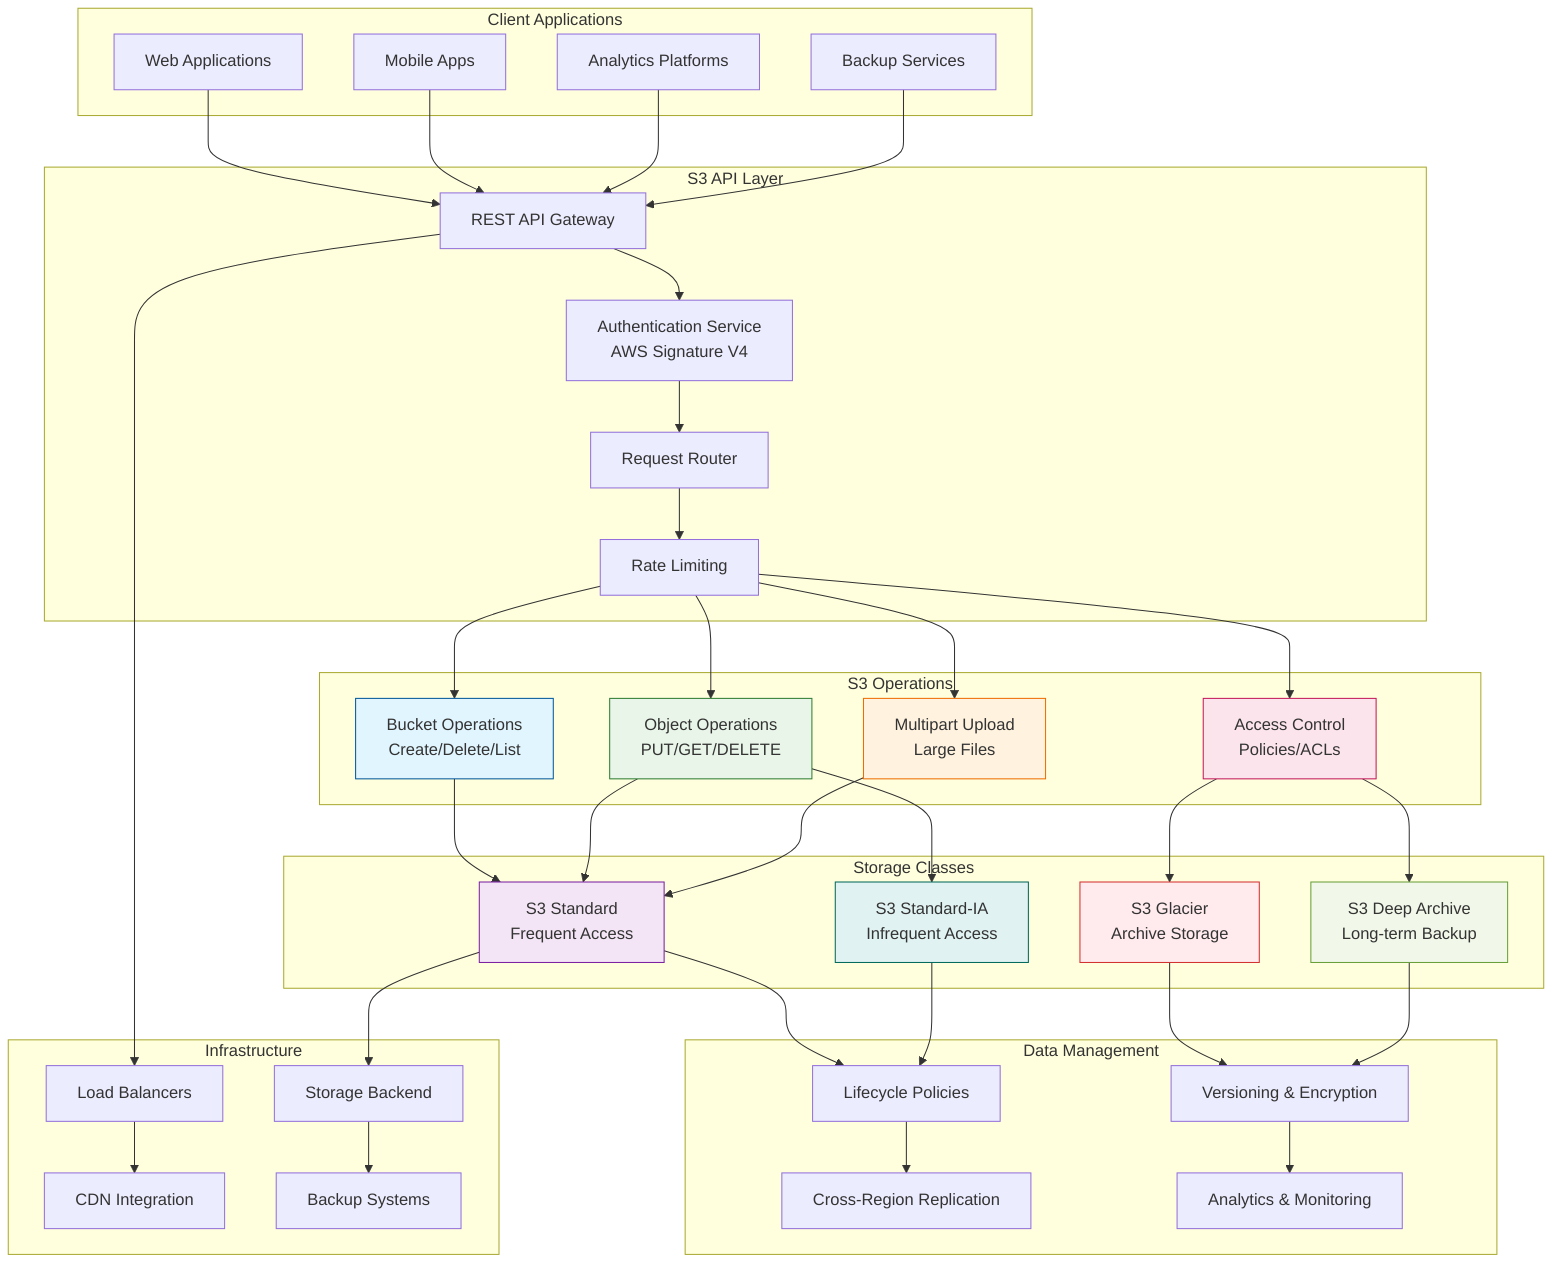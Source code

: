 graph TB
    subgraph "Client Applications"
        A[Web Applications]
        B[Mobile Apps]
        C[Analytics Platforms]
        D[Backup Services]
    end
    
    subgraph "S3 API Layer"
        E[REST API Gateway]
        F[Authentication Service<br/>AWS Signature V4]
        G[Request Router]
        H[Rate Limiting]
    end
    
    subgraph "S3 Operations"
        I[Bucket Operations<br/>Create/Delete/List]
        J[Object Operations<br/>PUT/GET/DELETE]
        K[Multipart Upload<br/>Large Files]
        L[Access Control<br/>Policies/ACLs]
    end
    
    subgraph "Storage Classes"
        M[S3 Standard<br/>Frequent Access]
        N[S3 Standard-IA<br/>Infrequent Access]
        O[S3 Glacier<br/>Archive Storage]
        P[S3 Deep Archive<br/>Long-term Backup]
    end
    
    subgraph "Data Management"
        Q[Lifecycle Policies]
        R[Versioning & Encryption]
        S[Cross-Region Replication]
        T[Analytics & Monitoring]
    end
    
    subgraph "Infrastructure"
        U[Load Balancers]
        V[CDN Integration]
        W[Storage Backend]
        X[Backup Systems]
    end
    
    %% Client connections
    A --> E
    B --> E
    C --> E
    D --> E
    
    %% API processing
    E --> F
    F --> G
    G --> H
    
    %% Operations routing
    H --> I
    H --> J
    H --> K
    H --> L
    
    %% Storage tier routing
    I --> M
    J --> M
    J --> N
    K --> M
    L --> O
    L --> P
    
    %% Data management
    M --> Q
    N --> Q
    O --> R
    P --> R
    Q --> S
    R --> T
    
    %% Infrastructure
    E --> U
    U --> V
    M --> W
    W --> X
    
    %% Styling
    style I fill:#e1f5fe,stroke:#01579b
    style J fill:#e8f5e8,stroke:#2e7d32
    style K fill:#fff3e0,stroke:#ef6c00
    style L fill:#fce4ec,stroke:#c2185b
    style M fill:#f3e5f5,stroke:#7b1fa2
    style N fill:#e0f2f1,stroke:#00695c
    style O fill:#ffebee,stroke:#d32f2f
    style P fill:#f1f8e9,stroke:#689f38
